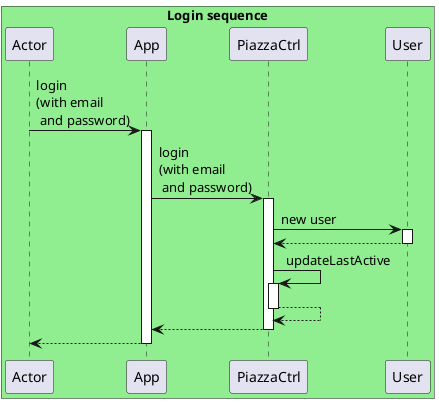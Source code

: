 @startuml
box "Login sequence" #lightgreen
participant Actor
Actor -> App : login \n(with email \n and password)
activate App
App -> PiazzaCtrl : login \n(with email \n and password)
activate PiazzaCtrl
PiazzaCtrl -> User : new user
activate User
User --> PiazzaCtrl
deactivate User
PiazzaCtrl -> PiazzaCtrl : updateLastActive
activate PiazzaCtrl
PiazzaCtrl --> PiazzaCtrl
deactivate PiazzaCtrl
PiazzaCtrl --> App
deactivate PiazzaCtrl
return
@enduml